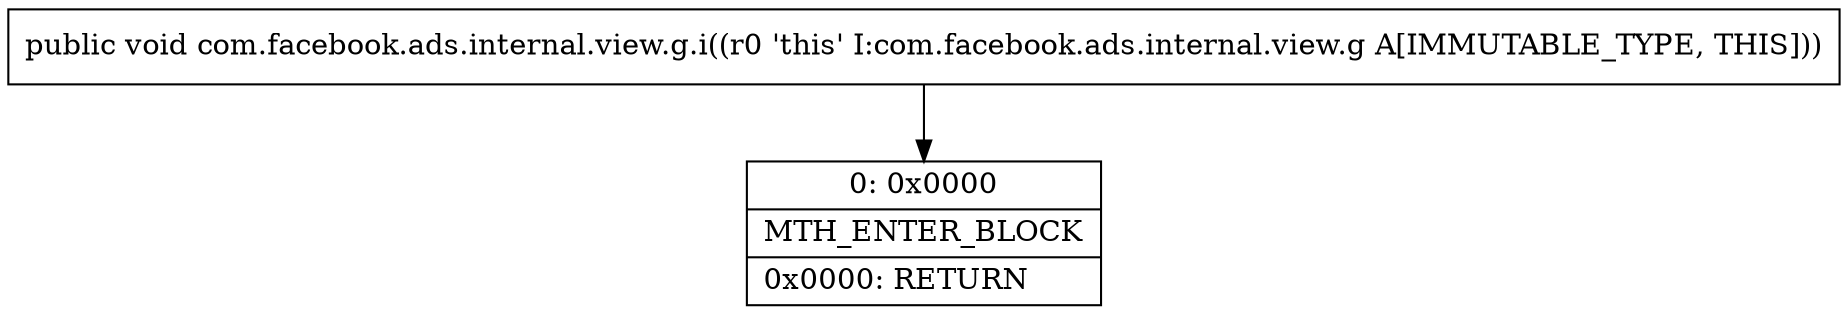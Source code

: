 digraph "CFG forcom.facebook.ads.internal.view.g.i()V" {
Node_0 [shape=record,label="{0\:\ 0x0000|MTH_ENTER_BLOCK\l|0x0000: RETURN   \l}"];
MethodNode[shape=record,label="{public void com.facebook.ads.internal.view.g.i((r0 'this' I:com.facebook.ads.internal.view.g A[IMMUTABLE_TYPE, THIS])) }"];
MethodNode -> Node_0;
}

